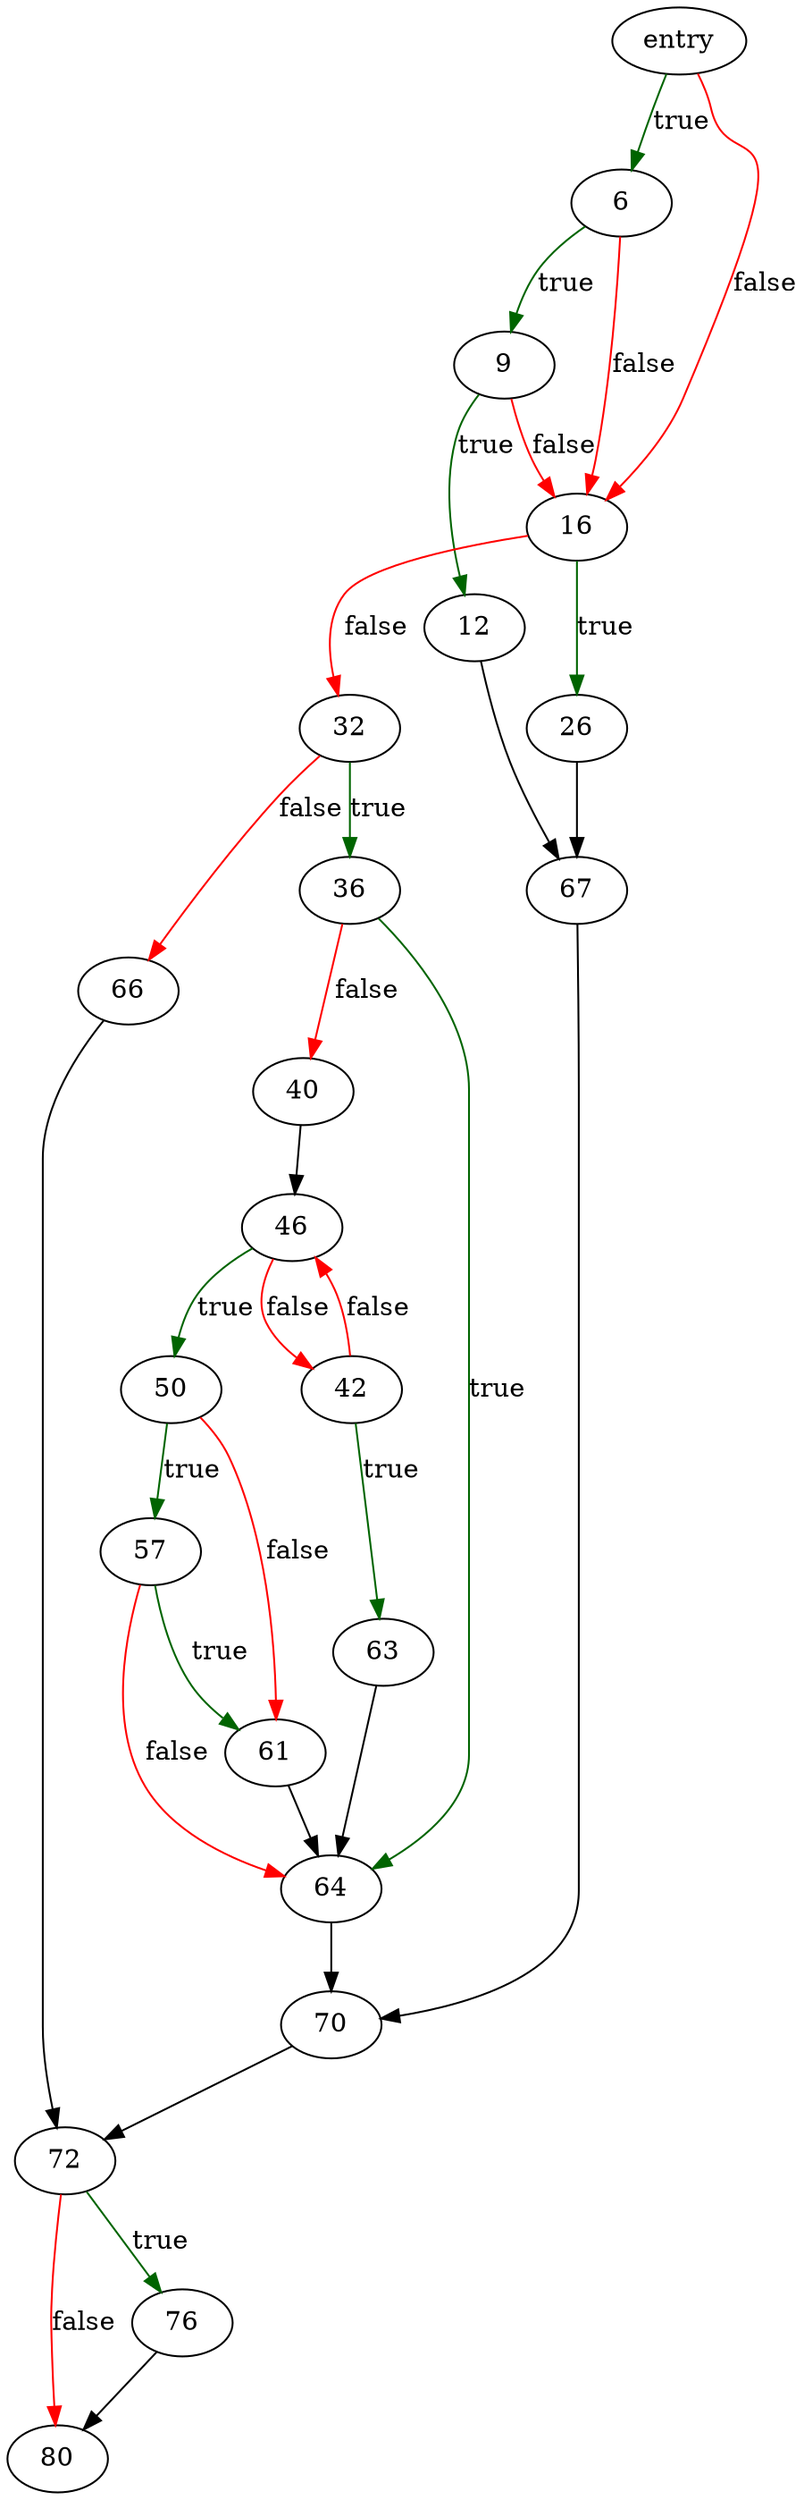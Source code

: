 digraph "human_options" {
	// Node definitions.
	3 [label=entry];
	6;
	9;
	12;
	16;
	26;
	32;
	36;
	40;
	42;
	46;
	50;
	57;
	61;
	63;
	64;
	66;
	67;
	70;
	72;
	76;
	80;

	// Edge definitions.
	3 -> 6 [
		color=darkgreen
		label=true
	];
	3 -> 16 [
		color=red
		label=false
	];
	6 -> 9 [
		color=darkgreen
		label=true
	];
	6 -> 16 [
		color=red
		label=false
	];
	9 -> 12 [
		color=darkgreen
		label=true
	];
	9 -> 16 [
		color=red
		label=false
	];
	12 -> 67;
	16 -> 26 [
		color=darkgreen
		label=true
	];
	16 -> 32 [
		color=red
		label=false
	];
	26 -> 67;
	32 -> 36 [
		color=darkgreen
		label=true
	];
	32 -> 66 [
		color=red
		label=false
	];
	36 -> 40 [
		color=red
		label=false
	];
	36 -> 64 [
		color=darkgreen
		label=true
	];
	40 -> 46;
	42 -> 46 [
		color=red
		label=false
	];
	42 -> 63 [
		color=darkgreen
		label=true
	];
	46 -> 42 [
		color=red
		label=false
	];
	46 -> 50 [
		color=darkgreen
		label=true
	];
	50 -> 57 [
		color=darkgreen
		label=true
	];
	50 -> 61 [
		color=red
		label=false
	];
	57 -> 61 [
		color=darkgreen
		label=true
	];
	57 -> 64 [
		color=red
		label=false
	];
	61 -> 64;
	63 -> 64;
	64 -> 70;
	66 -> 72;
	67 -> 70;
	70 -> 72;
	72 -> 76 [
		color=darkgreen
		label=true
	];
	72 -> 80 [
		color=red
		label=false
	];
	76 -> 80;
}